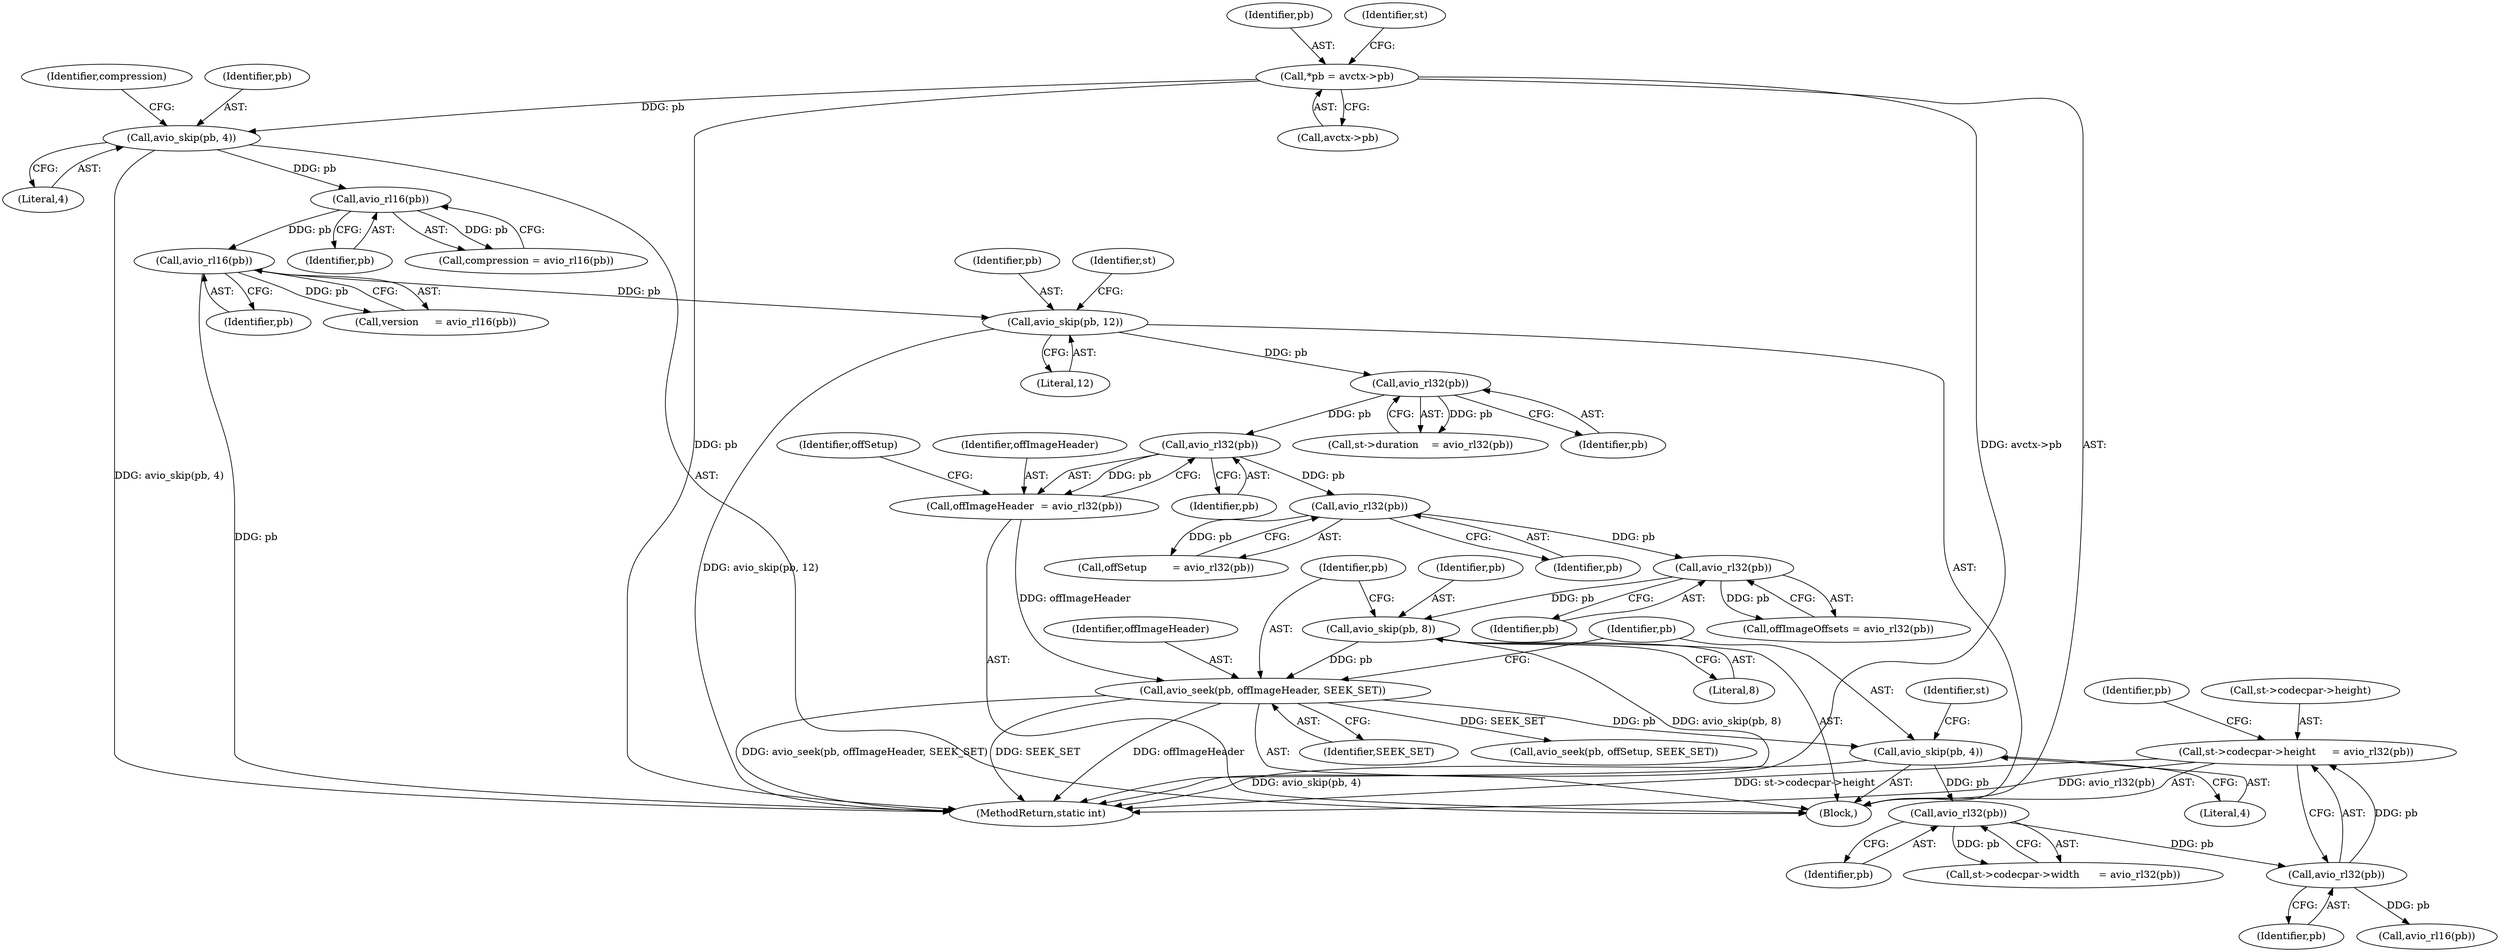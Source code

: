 digraph "0_FFmpeg_7e80b63ecd259d69d383623e75b318bf2bd491f6@pointer" {
"1000235" [label="(Call,st->codecpar->height     = avio_rl32(pb))"];
"1000241" [label="(Call,avio_rl32(pb))"];
"1000233" [label="(Call,avio_rl32(pb))"];
"1000224" [label="(Call,avio_skip(pb, 4))"];
"1000220" [label="(Call,avio_seek(pb, offImageHeader, SEEK_SET))"];
"1000217" [label="(Call,avio_skip(pb, 8))"];
"1000215" [label="(Call,avio_rl32(pb))"];
"1000211" [label="(Call,avio_rl32(pb))"];
"1000207" [label="(Call,avio_rl32(pb))"];
"1000203" [label="(Call,avio_rl32(pb))"];
"1000196" [label="(Call,avio_skip(pb, 12))"];
"1000183" [label="(Call,avio_rl16(pb))"];
"1000179" [label="(Call,avio_rl16(pb))"];
"1000174" [label="(Call,avio_skip(pb, 4))"];
"1000125" [label="(Call,*pb = avctx->pb)"];
"1000205" [label="(Call,offImageHeader  = avio_rl32(pb))"];
"1000197" [label="(Identifier,pb)"];
"1000242" [label="(Identifier,pb)"];
"1000175" [label="(Identifier,pb)"];
"1000198" [label="(Literal,12)"];
"1000126" [label="(Identifier,pb)"];
"1000196" [label="(Call,avio_skip(pb, 12))"];
"1000224" [label="(Call,avio_skip(pb, 4))"];
"1000220" [label="(Call,avio_seek(pb, offImageHeader, SEEK_SET))"];
"1000221" [label="(Identifier,pb)"];
"1000246" [label="(Identifier,pb)"];
"1000311" [label="(Call,avio_seek(pb, offSetup, SEEK_SET))"];
"1000177" [label="(Call,compression = avio_rl16(pb))"];
"1000223" [label="(Identifier,SEEK_SET)"];
"1000212" [label="(Identifier,pb)"];
"1000143" [label="(Identifier,st)"];
"1000215" [label="(Call,avio_rl32(pb))"];
"1000222" [label="(Identifier,offImageHeader)"];
"1000180" [label="(Identifier,pb)"];
"1000205" [label="(Call,offImageHeader  = avio_rl32(pb))"];
"1000225" [label="(Identifier,pb)"];
"1000206" [label="(Identifier,offImageHeader)"];
"1000213" [label="(Call,offImageOffsets = avio_rl32(pb))"];
"1000204" [label="(Identifier,pb)"];
"1000210" [label="(Identifier,offSetup)"];
"1000184" [label="(Identifier,pb)"];
"1000219" [label="(Literal,8)"];
"1000216" [label="(Identifier,pb)"];
"1000203" [label="(Call,avio_rl32(pb))"];
"1000230" [label="(Identifier,st)"];
"1000211" [label="(Call,avio_rl32(pb))"];
"1000245" [label="(Call,avio_rl16(pb))"];
"1000183" [label="(Call,avio_rl16(pb))"];
"1000217" [label="(Call,avio_skip(pb, 8))"];
"1000178" [label="(Identifier,compression)"];
"1000207" [label="(Call,avio_rl32(pb))"];
"1000125" [label="(Call,*pb = avctx->pb)"];
"1000127" [label="(Call,avctx->pb)"];
"1000235" [label="(Call,st->codecpar->height     = avio_rl32(pb))"];
"1000780" [label="(MethodReturn,static int)"];
"1000233" [label="(Call,avio_rl32(pb))"];
"1000241" [label="(Call,avio_rl32(pb))"];
"1000201" [label="(Identifier,st)"];
"1000226" [label="(Literal,4)"];
"1000179" [label="(Call,avio_rl16(pb))"];
"1000176" [label="(Literal,4)"];
"1000174" [label="(Call,avio_skip(pb, 4))"];
"1000218" [label="(Identifier,pb)"];
"1000234" [label="(Identifier,pb)"];
"1000209" [label="(Call,offSetup        = avio_rl32(pb))"];
"1000208" [label="(Identifier,pb)"];
"1000199" [label="(Call,st->duration    = avio_rl32(pb))"];
"1000236" [label="(Call,st->codecpar->height)"];
"1000123" [label="(Block,)"];
"1000181" [label="(Call,version     = avio_rl16(pb))"];
"1000227" [label="(Call,st->codecpar->width      = avio_rl32(pb))"];
"1000235" -> "1000123"  [label="AST: "];
"1000235" -> "1000241"  [label="CFG: "];
"1000236" -> "1000235"  [label="AST: "];
"1000241" -> "1000235"  [label="AST: "];
"1000246" -> "1000235"  [label="CFG: "];
"1000235" -> "1000780"  [label="DDG: st->codecpar->height"];
"1000235" -> "1000780"  [label="DDG: avio_rl32(pb)"];
"1000241" -> "1000235"  [label="DDG: pb"];
"1000241" -> "1000242"  [label="CFG: "];
"1000242" -> "1000241"  [label="AST: "];
"1000233" -> "1000241"  [label="DDG: pb"];
"1000241" -> "1000245"  [label="DDG: pb"];
"1000233" -> "1000227"  [label="AST: "];
"1000233" -> "1000234"  [label="CFG: "];
"1000234" -> "1000233"  [label="AST: "];
"1000227" -> "1000233"  [label="CFG: "];
"1000233" -> "1000227"  [label="DDG: pb"];
"1000224" -> "1000233"  [label="DDG: pb"];
"1000224" -> "1000123"  [label="AST: "];
"1000224" -> "1000226"  [label="CFG: "];
"1000225" -> "1000224"  [label="AST: "];
"1000226" -> "1000224"  [label="AST: "];
"1000230" -> "1000224"  [label="CFG: "];
"1000224" -> "1000780"  [label="DDG: avio_skip(pb, 4)"];
"1000220" -> "1000224"  [label="DDG: pb"];
"1000220" -> "1000123"  [label="AST: "];
"1000220" -> "1000223"  [label="CFG: "];
"1000221" -> "1000220"  [label="AST: "];
"1000222" -> "1000220"  [label="AST: "];
"1000223" -> "1000220"  [label="AST: "];
"1000225" -> "1000220"  [label="CFG: "];
"1000220" -> "1000780"  [label="DDG: SEEK_SET"];
"1000220" -> "1000780"  [label="DDG: offImageHeader"];
"1000220" -> "1000780"  [label="DDG: avio_seek(pb, offImageHeader, SEEK_SET)"];
"1000217" -> "1000220"  [label="DDG: pb"];
"1000205" -> "1000220"  [label="DDG: offImageHeader"];
"1000220" -> "1000311"  [label="DDG: SEEK_SET"];
"1000217" -> "1000123"  [label="AST: "];
"1000217" -> "1000219"  [label="CFG: "];
"1000218" -> "1000217"  [label="AST: "];
"1000219" -> "1000217"  [label="AST: "];
"1000221" -> "1000217"  [label="CFG: "];
"1000217" -> "1000780"  [label="DDG: avio_skip(pb, 8)"];
"1000215" -> "1000217"  [label="DDG: pb"];
"1000215" -> "1000213"  [label="AST: "];
"1000215" -> "1000216"  [label="CFG: "];
"1000216" -> "1000215"  [label="AST: "];
"1000213" -> "1000215"  [label="CFG: "];
"1000215" -> "1000213"  [label="DDG: pb"];
"1000211" -> "1000215"  [label="DDG: pb"];
"1000211" -> "1000209"  [label="AST: "];
"1000211" -> "1000212"  [label="CFG: "];
"1000212" -> "1000211"  [label="AST: "];
"1000209" -> "1000211"  [label="CFG: "];
"1000211" -> "1000209"  [label="DDG: pb"];
"1000207" -> "1000211"  [label="DDG: pb"];
"1000207" -> "1000205"  [label="AST: "];
"1000207" -> "1000208"  [label="CFG: "];
"1000208" -> "1000207"  [label="AST: "];
"1000205" -> "1000207"  [label="CFG: "];
"1000207" -> "1000205"  [label="DDG: pb"];
"1000203" -> "1000207"  [label="DDG: pb"];
"1000203" -> "1000199"  [label="AST: "];
"1000203" -> "1000204"  [label="CFG: "];
"1000204" -> "1000203"  [label="AST: "];
"1000199" -> "1000203"  [label="CFG: "];
"1000203" -> "1000199"  [label="DDG: pb"];
"1000196" -> "1000203"  [label="DDG: pb"];
"1000196" -> "1000123"  [label="AST: "];
"1000196" -> "1000198"  [label="CFG: "];
"1000197" -> "1000196"  [label="AST: "];
"1000198" -> "1000196"  [label="AST: "];
"1000201" -> "1000196"  [label="CFG: "];
"1000196" -> "1000780"  [label="DDG: avio_skip(pb, 12)"];
"1000183" -> "1000196"  [label="DDG: pb"];
"1000183" -> "1000181"  [label="AST: "];
"1000183" -> "1000184"  [label="CFG: "];
"1000184" -> "1000183"  [label="AST: "];
"1000181" -> "1000183"  [label="CFG: "];
"1000183" -> "1000780"  [label="DDG: pb"];
"1000183" -> "1000181"  [label="DDG: pb"];
"1000179" -> "1000183"  [label="DDG: pb"];
"1000179" -> "1000177"  [label="AST: "];
"1000179" -> "1000180"  [label="CFG: "];
"1000180" -> "1000179"  [label="AST: "];
"1000177" -> "1000179"  [label="CFG: "];
"1000179" -> "1000177"  [label="DDG: pb"];
"1000174" -> "1000179"  [label="DDG: pb"];
"1000174" -> "1000123"  [label="AST: "];
"1000174" -> "1000176"  [label="CFG: "];
"1000175" -> "1000174"  [label="AST: "];
"1000176" -> "1000174"  [label="AST: "];
"1000178" -> "1000174"  [label="CFG: "];
"1000174" -> "1000780"  [label="DDG: avio_skip(pb, 4)"];
"1000125" -> "1000174"  [label="DDG: pb"];
"1000125" -> "1000123"  [label="AST: "];
"1000125" -> "1000127"  [label="CFG: "];
"1000126" -> "1000125"  [label="AST: "];
"1000127" -> "1000125"  [label="AST: "];
"1000143" -> "1000125"  [label="CFG: "];
"1000125" -> "1000780"  [label="DDG: pb"];
"1000125" -> "1000780"  [label="DDG: avctx->pb"];
"1000205" -> "1000123"  [label="AST: "];
"1000206" -> "1000205"  [label="AST: "];
"1000210" -> "1000205"  [label="CFG: "];
}
